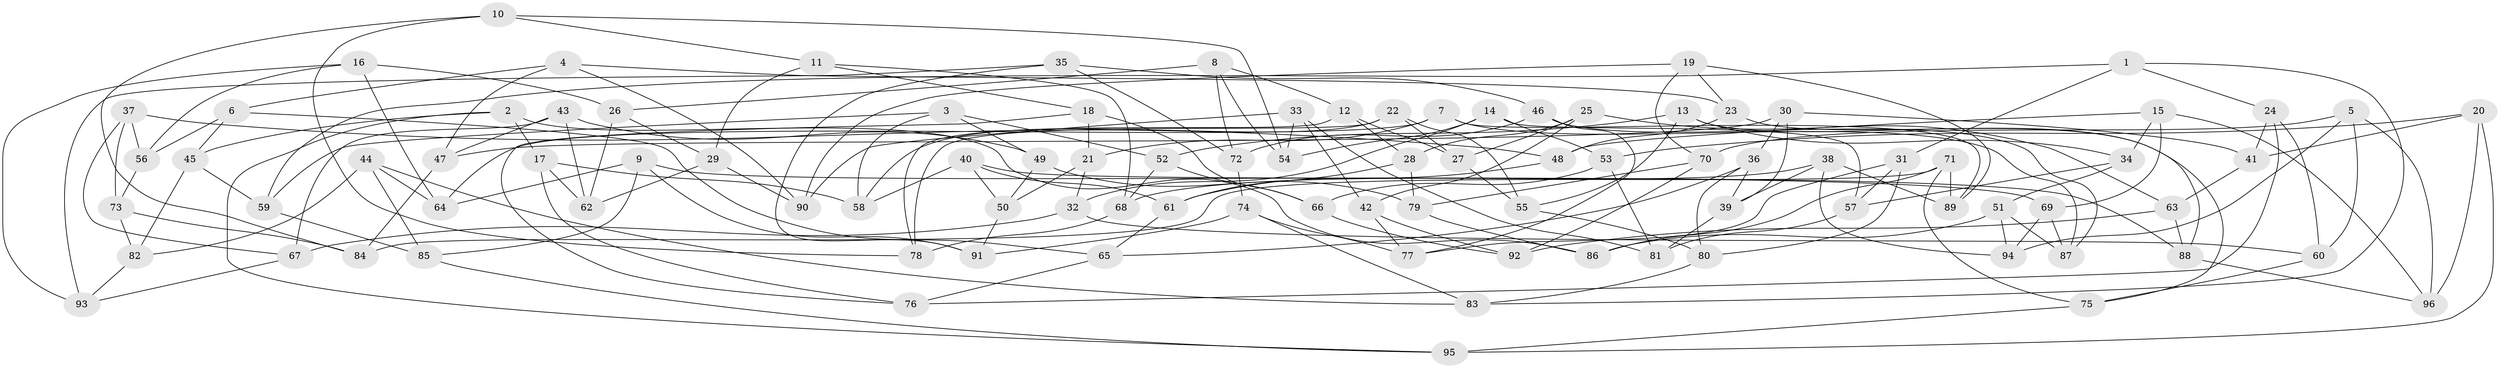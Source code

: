 // coarse degree distribution, {11: 0.06666666666666667, 8: 0.16666666666666666, 5: 0.03333333333333333, 12: 0.06666666666666667, 7: 0.1, 10: 0.06666666666666667, 6: 0.16666666666666666, 4: 0.2, 9: 0.06666666666666667, 2: 0.06666666666666667}
// Generated by graph-tools (version 1.1) at 2025/20/03/04/25 18:20:32]
// undirected, 96 vertices, 192 edges
graph export_dot {
graph [start="1"]
  node [color=gray90,style=filled];
  1;
  2;
  3;
  4;
  5;
  6;
  7;
  8;
  9;
  10;
  11;
  12;
  13;
  14;
  15;
  16;
  17;
  18;
  19;
  20;
  21;
  22;
  23;
  24;
  25;
  26;
  27;
  28;
  29;
  30;
  31;
  32;
  33;
  34;
  35;
  36;
  37;
  38;
  39;
  40;
  41;
  42;
  43;
  44;
  45;
  46;
  47;
  48;
  49;
  50;
  51;
  52;
  53;
  54;
  55;
  56;
  57;
  58;
  59;
  60;
  61;
  62;
  63;
  64;
  65;
  66;
  67;
  68;
  69;
  70;
  71;
  72;
  73;
  74;
  75;
  76;
  77;
  78;
  79;
  80;
  81;
  82;
  83;
  84;
  85;
  86;
  87;
  88;
  89;
  90;
  91;
  92;
  93;
  94;
  95;
  96;
  1 -- 83;
  1 -- 24;
  1 -- 31;
  1 -- 59;
  2 -- 45;
  2 -- 86;
  2 -- 17;
  2 -- 95;
  3 -- 49;
  3 -- 59;
  3 -- 58;
  3 -- 52;
  4 -- 23;
  4 -- 6;
  4 -- 47;
  4 -- 90;
  5 -- 70;
  5 -- 94;
  5 -- 60;
  5 -- 96;
  6 -- 56;
  6 -- 65;
  6 -- 45;
  7 -- 89;
  7 -- 87;
  7 -- 21;
  7 -- 64;
  8 -- 26;
  8 -- 12;
  8 -- 54;
  8 -- 72;
  9 -- 85;
  9 -- 69;
  9 -- 64;
  9 -- 91;
  10 -- 78;
  10 -- 84;
  10 -- 11;
  10 -- 54;
  11 -- 68;
  11 -- 29;
  11 -- 18;
  12 -- 28;
  12 -- 27;
  12 -- 78;
  13 -- 55;
  13 -- 52;
  13 -- 75;
  13 -- 34;
  14 -- 57;
  14 -- 53;
  14 -- 32;
  14 -- 54;
  15 -- 69;
  15 -- 48;
  15 -- 96;
  15 -- 34;
  16 -- 26;
  16 -- 93;
  16 -- 56;
  16 -- 64;
  17 -- 62;
  17 -- 58;
  17 -- 76;
  18 -- 76;
  18 -- 21;
  18 -- 66;
  19 -- 70;
  19 -- 23;
  19 -- 90;
  19 -- 89;
  20 -- 41;
  20 -- 53;
  20 -- 96;
  20 -- 95;
  21 -- 32;
  21 -- 50;
  22 -- 27;
  22 -- 78;
  22 -- 58;
  22 -- 55;
  23 -- 48;
  23 -- 88;
  24 -- 60;
  24 -- 76;
  24 -- 41;
  25 -- 63;
  25 -- 42;
  25 -- 27;
  25 -- 28;
  26 -- 62;
  26 -- 29;
  27 -- 55;
  28 -- 79;
  28 -- 61;
  29 -- 90;
  29 -- 62;
  30 -- 36;
  30 -- 41;
  30 -- 39;
  30 -- 47;
  31 -- 57;
  31 -- 80;
  31 -- 77;
  32 -- 60;
  32 -- 67;
  33 -- 81;
  33 -- 42;
  33 -- 54;
  33 -- 90;
  34 -- 57;
  34 -- 51;
  35 -- 46;
  35 -- 93;
  35 -- 72;
  35 -- 91;
  36 -- 65;
  36 -- 39;
  36 -- 80;
  37 -- 56;
  37 -- 48;
  37 -- 73;
  37 -- 67;
  38 -- 68;
  38 -- 39;
  38 -- 94;
  38 -- 89;
  39 -- 81;
  40 -- 88;
  40 -- 61;
  40 -- 50;
  40 -- 58;
  41 -- 63;
  42 -- 92;
  42 -- 77;
  43 -- 67;
  43 -- 47;
  43 -- 49;
  43 -- 62;
  44 -- 83;
  44 -- 85;
  44 -- 64;
  44 -- 82;
  45 -- 59;
  45 -- 82;
  46 -- 77;
  46 -- 72;
  46 -- 87;
  47 -- 84;
  48 -- 61;
  49 -- 50;
  49 -- 79;
  50 -- 91;
  51 -- 87;
  51 -- 86;
  51 -- 94;
  52 -- 66;
  52 -- 68;
  53 -- 66;
  53 -- 81;
  55 -- 80;
  56 -- 73;
  57 -- 81;
  59 -- 85;
  60 -- 75;
  61 -- 65;
  63 -- 88;
  63 -- 92;
  65 -- 76;
  66 -- 92;
  67 -- 93;
  68 -- 78;
  69 -- 94;
  69 -- 87;
  70 -- 79;
  70 -- 92;
  71 -- 89;
  71 -- 86;
  71 -- 75;
  71 -- 84;
  72 -- 74;
  73 -- 84;
  73 -- 82;
  74 -- 83;
  74 -- 77;
  74 -- 91;
  75 -- 95;
  79 -- 86;
  80 -- 83;
  82 -- 93;
  85 -- 95;
  88 -- 96;
}
